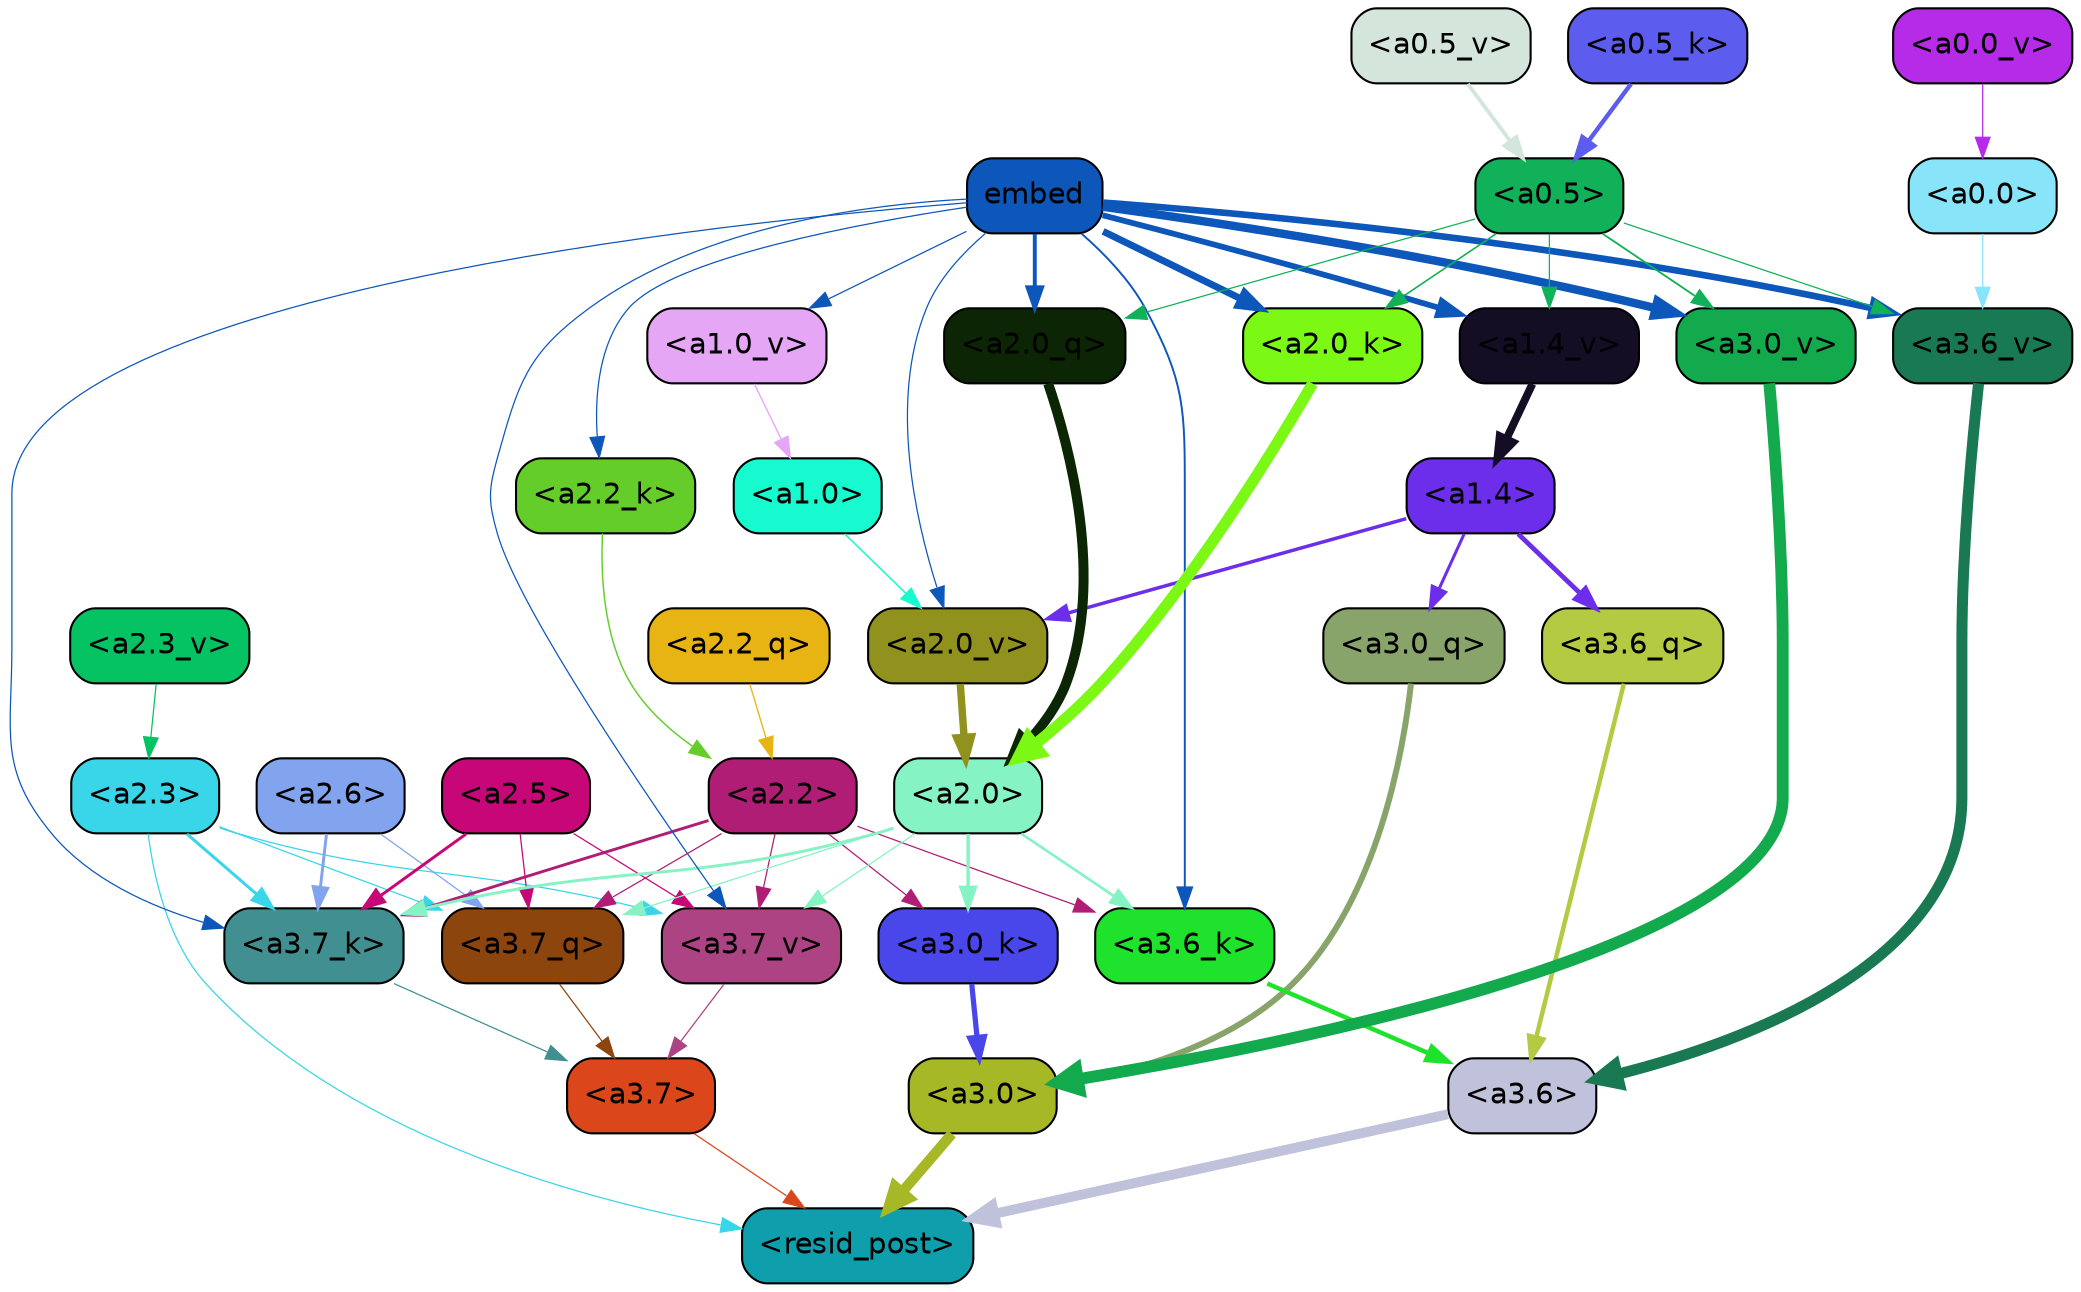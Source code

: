 strict digraph "" {
	graph [bgcolor=transparent,
		layout=dot,
		overlap=false,
		splines=true
	];
	"<a3.7>"	[color=black,
		fillcolor="#db471b",
		fontname=Helvetica,
		shape=box,
		style="filled, rounded"];
	"<resid_post>"	[color=black,
		fillcolor="#0f9fac",
		fontname=Helvetica,
		shape=box,
		style="filled, rounded"];
	"<a3.7>" -> "<resid_post>"	[color="#db471b",
		penwidth=0.6];
	"<a3.6>"	[color=black,
		fillcolor="#c0c1da",
		fontname=Helvetica,
		shape=box,
		style="filled, rounded"];
	"<a3.6>" -> "<resid_post>"	[color="#c0c1da",
		penwidth=4.749041676521301];
	"<a3.0>"	[color=black,
		fillcolor="#a7b826",
		fontname=Helvetica,
		shape=box,
		style="filled, rounded"];
	"<a3.0>" -> "<resid_post>"	[color="#a7b826",
		penwidth=5.004215121269226];
	"<a2.3>"	[color=black,
		fillcolor="#38d6e8",
		fontname=Helvetica,
		shape=box,
		style="filled, rounded"];
	"<a2.3>" -> "<resid_post>"	[color="#38d6e8",
		penwidth=0.6];
	"<a3.7_q>"	[color=black,
		fillcolor="#8d450e",
		fontname=Helvetica,
		shape=box,
		style="filled, rounded"];
	"<a2.3>" -> "<a3.7_q>"	[color="#38d6e8",
		penwidth=0.6];
	"<a3.7_k>"	[color=black,
		fillcolor="#418f91",
		fontname=Helvetica,
		shape=box,
		style="filled, rounded"];
	"<a2.3>" -> "<a3.7_k>"	[color="#38d6e8",
		penwidth=1.4391854107379913];
	"<a3.7_v>"	[color=black,
		fillcolor="#ac4383",
		fontname=Helvetica,
		shape=box,
		style="filled, rounded"];
	"<a2.3>" -> "<a3.7_v>"	[color="#38d6e8",
		penwidth=0.6];
	"<a3.7_q>" -> "<a3.7>"	[color="#8d450e",
		penwidth=0.6];
	"<a3.6_q>"	[color=black,
		fillcolor="#b4ca43",
		fontname=Helvetica,
		shape=box,
		style="filled, rounded"];
	"<a3.6_q>" -> "<a3.6>"	[color="#b4ca43",
		penwidth=2.160832464694977];
	"<a3.0_q>"	[color=black,
		fillcolor="#88a46a",
		fontname=Helvetica,
		shape=box,
		style="filled, rounded"];
	"<a3.0_q>" -> "<a3.0>"	[color="#88a46a",
		penwidth=2.870753765106201];
	"<a3.7_k>" -> "<a3.7>"	[color="#418f91",
		penwidth=0.6];
	"<a3.6_k>"	[color=black,
		fillcolor="#1fe22c",
		fontname=Helvetica,
		shape=box,
		style="filled, rounded"];
	"<a3.6_k>" -> "<a3.6>"	[color="#1fe22c",
		penwidth=2.13908451795578];
	"<a3.0_k>"	[color=black,
		fillcolor="#4947ea",
		fontname=Helvetica,
		shape=box,
		style="filled, rounded"];
	"<a3.0_k>" -> "<a3.0>"	[color="#4947ea",
		penwidth=2.520303964614868];
	"<a3.7_v>" -> "<a3.7>"	[color="#ac4383",
		penwidth=0.6];
	"<a3.6_v>"	[color=black,
		fillcolor="#187952",
		fontname=Helvetica,
		shape=box,
		style="filled, rounded"];
	"<a3.6_v>" -> "<a3.6>"	[color="#187952",
		penwidth=5.297133803367615];
	"<a3.0_v>"	[color=black,
		fillcolor="#13a94d",
		fontname=Helvetica,
		shape=box,
		style="filled, rounded"];
	"<a3.0_v>" -> "<a3.0>"	[color="#13a94d",
		penwidth=5.680712580680847];
	"<a2.6>"	[color=black,
		fillcolor="#82a3ee",
		fontname=Helvetica,
		shape=box,
		style="filled, rounded"];
	"<a2.6>" -> "<a3.7_q>"	[color="#82a3ee",
		penwidth=0.6];
	"<a2.6>" -> "<a3.7_k>"	[color="#82a3ee",
		penwidth=1.4180794060230255];
	"<a2.5>"	[color=black,
		fillcolor="#c70778",
		fontname=Helvetica,
		shape=box,
		style="filled, rounded"];
	"<a2.5>" -> "<a3.7_q>"	[color="#c70778",
		penwidth=0.6];
	"<a2.5>" -> "<a3.7_k>"	[color="#c70778",
		penwidth=1.4281435310840607];
	"<a2.5>" -> "<a3.7_v>"	[color="#c70778",
		penwidth=0.6];
	"<a2.2>"	[color=black,
		fillcolor="#b01d75",
		fontname=Helvetica,
		shape=box,
		style="filled, rounded"];
	"<a2.2>" -> "<a3.7_q>"	[color="#b01d75",
		penwidth=0.6];
	"<a2.2>" -> "<a3.7_k>"	[color="#b01d75",
		penwidth=1.3982512056827545];
	"<a2.2>" -> "<a3.6_k>"	[color="#b01d75",
		penwidth=0.6];
	"<a2.2>" -> "<a3.0_k>"	[color="#b01d75",
		penwidth=0.6];
	"<a2.2>" -> "<a3.7_v>"	[color="#b01d75",
		penwidth=0.6];
	"<a2.0>"	[color=black,
		fillcolor="#85f3c3",
		fontname=Helvetica,
		shape=box,
		style="filled, rounded"];
	"<a2.0>" -> "<a3.7_q>"	[color="#85f3c3",
		penwidth=0.6];
	"<a2.0>" -> "<a3.7_k>"	[color="#85f3c3",
		penwidth=1.404832512140274];
	"<a2.0>" -> "<a3.6_k>"	[color="#85f3c3",
		penwidth=1.2708758115768433];
	"<a2.0>" -> "<a3.0_k>"	[color="#85f3c3",
		penwidth=1.6207245588302612];
	"<a2.0>" -> "<a3.7_v>"	[color="#85f3c3",
		penwidth=0.6];
	"<a1.4>"	[color=black,
		fillcolor="#6c2eeb",
		fontname=Helvetica,
		shape=box,
		style="filled, rounded"];
	"<a1.4>" -> "<a3.6_q>"	[color="#6c2eeb",
		penwidth=2.289449453353882];
	"<a1.4>" -> "<a3.0_q>"	[color="#6c2eeb",
		penwidth=1.4600623846054077];
	"<a2.0_v>"	[color=black,
		fillcolor="#91921d",
		fontname=Helvetica,
		shape=box,
		style="filled, rounded"];
	"<a1.4>" -> "<a2.0_v>"	[color="#6c2eeb",
		penwidth=1.676277220249176];
	embed	[color=black,
		fillcolor="#0d57bb",
		fontname=Helvetica,
		shape=box,
		style="filled, rounded"];
	embed -> "<a3.7_k>"	[color="#0d57bb",
		penwidth=0.6];
	embed -> "<a3.6_k>"	[color="#0d57bb",
		penwidth=0.9291638135910034];
	embed -> "<a3.7_v>"	[color="#0d57bb",
		penwidth=0.6];
	embed -> "<a3.6_v>"	[color="#0d57bb",
		penwidth=3.1808209121227264];
	embed -> "<a3.0_v>"	[color="#0d57bb",
		penwidth=4.036660343408585];
	"<a2.0_q>"	[color=black,
		fillcolor="#0c2605",
		fontname=Helvetica,
		shape=box,
		style="filled, rounded"];
	embed -> "<a2.0_q>"	[color="#0d57bb",
		penwidth=1.8821641206741333];
	"<a2.2_k>"	[color=black,
		fillcolor="#65cd2a",
		fontname=Helvetica,
		shape=box,
		style="filled, rounded"];
	embed -> "<a2.2_k>"	[color="#0d57bb",
		penwidth=0.6];
	"<a2.0_k>"	[color=black,
		fillcolor="#7bf914",
		fontname=Helvetica,
		shape=box,
		style="filled, rounded"];
	embed -> "<a2.0_k>"	[color="#0d57bb",
		penwidth=3.3375256061553955];
	embed -> "<a2.0_v>"	[color="#0d57bb",
		penwidth=0.6];
	"<a1.4_v>"	[color=black,
		fillcolor="#140e24",
		fontname=Helvetica,
		shape=box,
		style="filled, rounded"];
	embed -> "<a1.4_v>"	[color="#0d57bb",
		penwidth=2.7935529947280884];
	"<a1.0_v>"	[color=black,
		fillcolor="#e5a6f6",
		fontname=Helvetica,
		shape=box,
		style="filled, rounded"];
	embed -> "<a1.0_v>"	[color="#0d57bb",
		penwidth=0.6];
	"<a0.5>"	[color=black,
		fillcolor="#10b158",
		fontname=Helvetica,
		shape=box,
		style="filled, rounded"];
	"<a0.5>" -> "<a3.6_v>"	[color="#10b158",
		penwidth=0.6];
	"<a0.5>" -> "<a3.0_v>"	[color="#10b158",
		penwidth=0.8798569142818451];
	"<a0.5>" -> "<a2.0_q>"	[color="#10b158",
		penwidth=0.6];
	"<a0.5>" -> "<a2.0_k>"	[color="#10b158",
		penwidth=0.7782440185546875];
	"<a0.5>" -> "<a1.4_v>"	[color="#10b158",
		penwidth=0.6];
	"<a0.0>"	[color=black,
		fillcolor="#88e5f9",
		fontname=Helvetica,
		shape=box,
		style="filled, rounded"];
	"<a0.0>" -> "<a3.6_v>"	[color="#88e5f9",
		penwidth=0.6];
	"<a2.2_q>"	[color=black,
		fillcolor="#e8b413",
		fontname=Helvetica,
		shape=box,
		style="filled, rounded"];
	"<a2.2_q>" -> "<a2.2>"	[color="#e8b413",
		penwidth=0.6392357051372528];
	"<a2.0_q>" -> "<a2.0>"	[color="#0c2605",
		penwidth=4.795779317617416];
	"<a2.2_k>" -> "<a2.2>"	[color="#65cd2a",
		penwidth=0.7060726433992386];
	"<a2.0_k>" -> "<a2.0>"	[color="#7bf914",
		penwidth=5.401692286133766];
	"<a2.3_v>"	[color=black,
		fillcolor="#05c262",
		fontname=Helvetica,
		shape=box,
		style="filled, rounded"];
	"<a2.3_v>" -> "<a2.3>"	[color="#05c262",
		penwidth=0.6];
	"<a2.0_v>" -> "<a2.0>"	[color="#91921d",
		penwidth=3.56003999710083];
	"<a1.0>"	[color=black,
		fillcolor="#17fad0",
		fontname=Helvetica,
		shape=box,
		style="filled, rounded"];
	"<a1.0>" -> "<a2.0_v>"	[color="#17fad0",
		penwidth=0.7355214953422546];
	"<a1.4_v>" -> "<a1.4>"	[color="#140e24",
		penwidth=3.7673035860061646];
	"<a1.0_v>" -> "<a1.0>"	[color="#e5a6f6",
		penwidth=0.6493047475814819];
	"<a0.5_k>"	[color=black,
		fillcolor="#5c5cef",
		fontname=Helvetica,
		shape=box,
		style="filled, rounded"];
	"<a0.5_k>" -> "<a0.5>"	[color="#5c5cef",
		penwidth=2.1102215051651];
	"<a0.5_v>"	[color=black,
		fillcolor="#d4e5db",
		fontname=Helvetica,
		shape=box,
		style="filled, rounded"];
	"<a0.5_v>" -> "<a0.5>"	[color="#d4e5db",
		penwidth=1.829363465309143];
	"<a0.0_v>"	[color=black,
		fillcolor="#b62be8",
		fontname=Helvetica,
		shape=box,
		style="filled, rounded"];
	"<a0.0_v>" -> "<a0.0>"	[color="#b62be8",
		penwidth=0.6];
}
